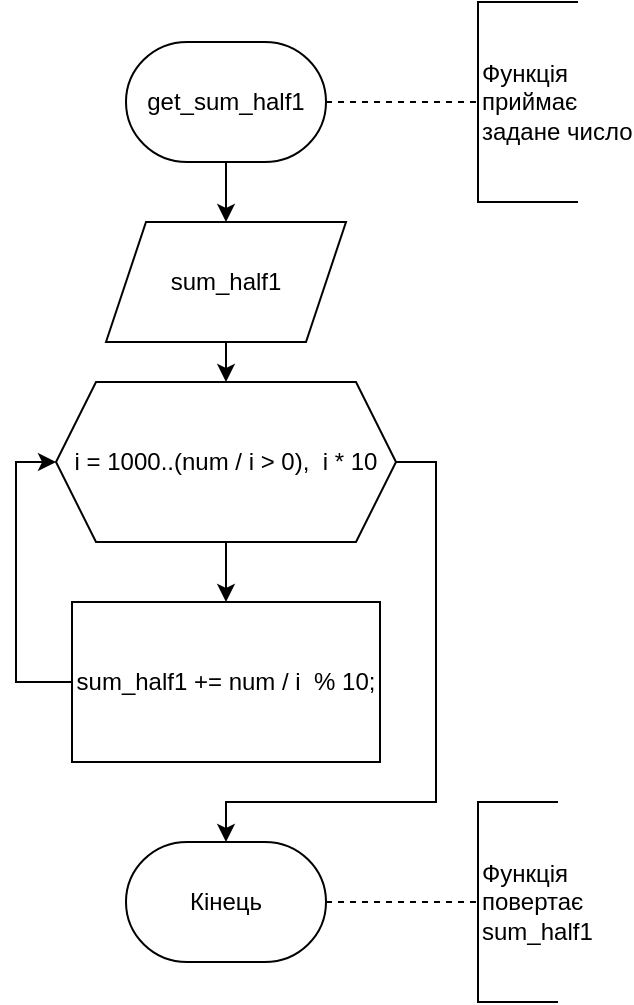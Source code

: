 <mxfile version="13.10.4" type="github">
  <diagram id="c_mNzXFygeJ-nYomHA_w" name="Page-1">
    <mxGraphModel dx="868" dy="492" grid="1" gridSize="10" guides="1" tooltips="1" connect="1" arrows="1" fold="1" page="1" pageScale="1" pageWidth="827" pageHeight="1169" math="0" shadow="0">
      <root>
        <mxCell id="0" />
        <mxCell id="1" parent="0" />
        <mxCell id="wda3K9SEMy78l61vOblK-13" style="edgeStyle=orthogonalEdgeStyle;rounded=0;orthogonalLoop=1;jettySize=auto;html=1;exitX=0.5;exitY=1;exitDx=0;exitDy=0;exitPerimeter=0;entryX=0.5;entryY=0;entryDx=0;entryDy=0;" edge="1" parent="1" source="wda3K9SEMy78l61vOblK-1" target="wda3K9SEMy78l61vOblK-4">
          <mxGeometry relative="1" as="geometry" />
        </mxCell>
        <mxCell id="wda3K9SEMy78l61vOblK-17" style="edgeStyle=orthogonalEdgeStyle;rounded=0;orthogonalLoop=1;jettySize=auto;html=1;exitX=1;exitY=0.5;exitDx=0;exitDy=0;exitPerimeter=0;entryX=0;entryY=0.5;entryDx=0;entryDy=0;entryPerimeter=0;dashed=1;endArrow=none;endFill=0;" edge="1" parent="1" source="wda3K9SEMy78l61vOblK-1" target="wda3K9SEMy78l61vOblK-16">
          <mxGeometry relative="1" as="geometry" />
        </mxCell>
        <mxCell id="wda3K9SEMy78l61vOblK-1" value="get_sum_half1" style="strokeWidth=1;html=1;shape=mxgraph.flowchart.terminator;whiteSpace=wrap;" vertex="1" parent="1">
          <mxGeometry x="364" y="40" width="100" height="60" as="geometry" />
        </mxCell>
        <mxCell id="wda3K9SEMy78l61vOblK-8" style="edgeStyle=orthogonalEdgeStyle;rounded=0;orthogonalLoop=1;jettySize=auto;html=1;exitX=1;exitY=0.5;exitDx=0;exitDy=0;" edge="1" parent="1" source="wda3K9SEMy78l61vOblK-3">
          <mxGeometry relative="1" as="geometry">
            <mxPoint x="500" y="250" as="targetPoint" />
          </mxGeometry>
        </mxCell>
        <mxCell id="wda3K9SEMy78l61vOblK-10" style="edgeStyle=orthogonalEdgeStyle;rounded=0;orthogonalLoop=1;jettySize=auto;html=1;exitX=1;exitY=0.5;exitDx=0;exitDy=0;entryX=0.5;entryY=0;entryDx=0;entryDy=0;entryPerimeter=0;" edge="1" parent="1" source="wda3K9SEMy78l61vOblK-3" target="wda3K9SEMy78l61vOblK-9">
          <mxGeometry relative="1" as="geometry">
            <Array as="points">
              <mxPoint x="519" y="250" />
              <mxPoint x="519" y="420" />
              <mxPoint x="414" y="420" />
            </Array>
          </mxGeometry>
        </mxCell>
        <mxCell id="wda3K9SEMy78l61vOblK-11" style="edgeStyle=orthogonalEdgeStyle;rounded=0;orthogonalLoop=1;jettySize=auto;html=1;exitX=0.5;exitY=1;exitDx=0;exitDy=0;entryX=0.5;entryY=0;entryDx=0;entryDy=0;" edge="1" parent="1" source="wda3K9SEMy78l61vOblK-3" target="wda3K9SEMy78l61vOblK-5">
          <mxGeometry relative="1" as="geometry" />
        </mxCell>
        <mxCell id="wda3K9SEMy78l61vOblK-3" value="i = 1000..(num / i &amp;gt; 0),&amp;nbsp; i * 10" style="shape=hexagon;perimeter=hexagonPerimeter2;whiteSpace=wrap;html=1;fixedSize=1;strokeWidth=1;" vertex="1" parent="1">
          <mxGeometry x="329" y="210" width="170" height="80" as="geometry" />
        </mxCell>
        <mxCell id="wda3K9SEMy78l61vOblK-12" style="edgeStyle=orthogonalEdgeStyle;rounded=0;orthogonalLoop=1;jettySize=auto;html=1;exitX=0.5;exitY=1;exitDx=0;exitDy=0;entryX=0.5;entryY=0;entryDx=0;entryDy=0;" edge="1" parent="1" source="wda3K9SEMy78l61vOblK-4" target="wda3K9SEMy78l61vOblK-3">
          <mxGeometry relative="1" as="geometry" />
        </mxCell>
        <mxCell id="wda3K9SEMy78l61vOblK-4" value="sum_half1" style="shape=parallelogram;perimeter=parallelogramPerimeter;whiteSpace=wrap;html=1;fixedSize=1;strokeWidth=1;" vertex="1" parent="1">
          <mxGeometry x="354" y="130" width="120" height="60" as="geometry" />
        </mxCell>
        <mxCell id="wda3K9SEMy78l61vOblK-7" style="edgeStyle=orthogonalEdgeStyle;rounded=0;orthogonalLoop=1;jettySize=auto;html=1;entryX=0;entryY=0.5;entryDx=0;entryDy=0;" edge="1" parent="1" source="wda3K9SEMy78l61vOblK-5" target="wda3K9SEMy78l61vOblK-3">
          <mxGeometry relative="1" as="geometry">
            <Array as="points">
              <mxPoint x="309" y="360" />
              <mxPoint x="309" y="250" />
            </Array>
          </mxGeometry>
        </mxCell>
        <mxCell id="wda3K9SEMy78l61vOblK-5" value="sum_half1 += num / i&amp;nbsp; % 10;" style="rounded=0;whiteSpace=wrap;html=1;strokeWidth=1;" vertex="1" parent="1">
          <mxGeometry x="337" y="320" width="154" height="80" as="geometry" />
        </mxCell>
        <mxCell id="wda3K9SEMy78l61vOblK-15" style="edgeStyle=orthogonalEdgeStyle;rounded=0;orthogonalLoop=1;jettySize=auto;html=1;entryX=0;entryY=0.5;entryDx=0;entryDy=0;entryPerimeter=0;dashed=1;endArrow=none;endFill=0;" edge="1" parent="1" source="wda3K9SEMy78l61vOblK-9" target="wda3K9SEMy78l61vOblK-14">
          <mxGeometry relative="1" as="geometry" />
        </mxCell>
        <mxCell id="wda3K9SEMy78l61vOblK-9" value="Кінець" style="strokeWidth=1;html=1;shape=mxgraph.flowchart.terminator;whiteSpace=wrap;" vertex="1" parent="1">
          <mxGeometry x="364" y="440" width="100" height="60" as="geometry" />
        </mxCell>
        <mxCell id="wda3K9SEMy78l61vOblK-14" value="&lt;div&gt;Функція &lt;br&gt;&lt;/div&gt;&lt;div&gt;повертає &lt;br&gt;&lt;/div&gt;&lt;div&gt;sum_half1&lt;/div&gt;" style="strokeWidth=1;html=1;shape=mxgraph.flowchart.annotation_1;align=left;pointerEvents=1;" vertex="1" parent="1">
          <mxGeometry x="540" y="420" width="40" height="100" as="geometry" />
        </mxCell>
        <mxCell id="wda3K9SEMy78l61vOblK-16" value="&lt;div&gt;Функція&lt;/div&gt;&lt;div&gt; приймає&lt;/div&gt;&lt;div&gt; задане число&lt;/div&gt;" style="strokeWidth=1;html=1;shape=mxgraph.flowchart.annotation_1;align=left;pointerEvents=1;" vertex="1" parent="1">
          <mxGeometry x="540" y="20" width="50" height="100" as="geometry" />
        </mxCell>
      </root>
    </mxGraphModel>
  </diagram>
</mxfile>
